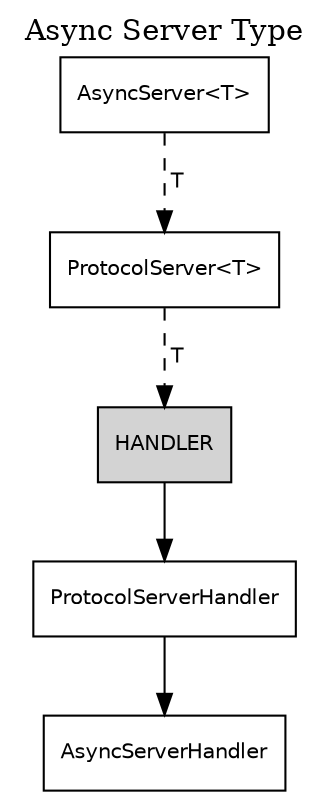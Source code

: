 
digraph "AsyncServerType" {
  edge [fontname="Helvetica",fontsize="10",labelfontname="Helvetica",labelfontsize="10"];
  node [fontname="Helvetica",fontsize="10",shape=record];

  AsyncServer [label="AsyncServer\<T\>" URL="\ref AsyncServer"];
  ProtocolServer [label="ProtocolServer\<T\>"];
  HANDLER [style=filled fillcolor=lightgrey];
  ProtocolServerHandler;
  AsyncServerHandler [URL="\ref AsyncServerHandler"];

  AsyncServer -> ProtocolServer [style="dashed" label=" T"];
  ProtocolServer -> HANDLER [style="dashed" label=" T"];
  HANDLER -> ProtocolServerHandler;
  ProtocolServerHandler -> AsyncServerHandler;

  label="Async Server Type";
  labelloc=top;
}
